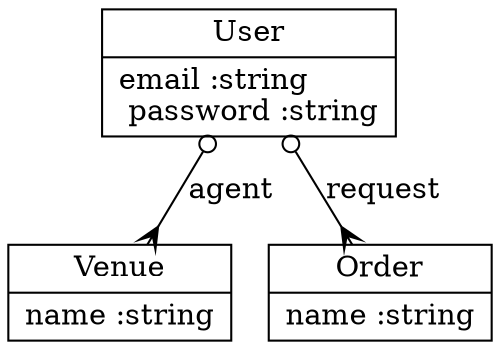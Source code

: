 digraph models_diagram {
  graph[overlap=false, splines=true]

  "Venue" [shape=record, label="{\
    Venue|name :string\l\
  }"]

  "User" [shape=record, label="{User|\
    email :string\l\
    password :string\l\
  }"]

  "Order" [shape=record, label="{Order|\
    name :string\l\
  }"]

  "User" -> "Order" [arrowtail=odot, arrowhead=crow, dir=both, label="request"]
  "User" -> "Venue" [arrowtail=odot, arrowhead=crow, dir=both, label=agent]
}